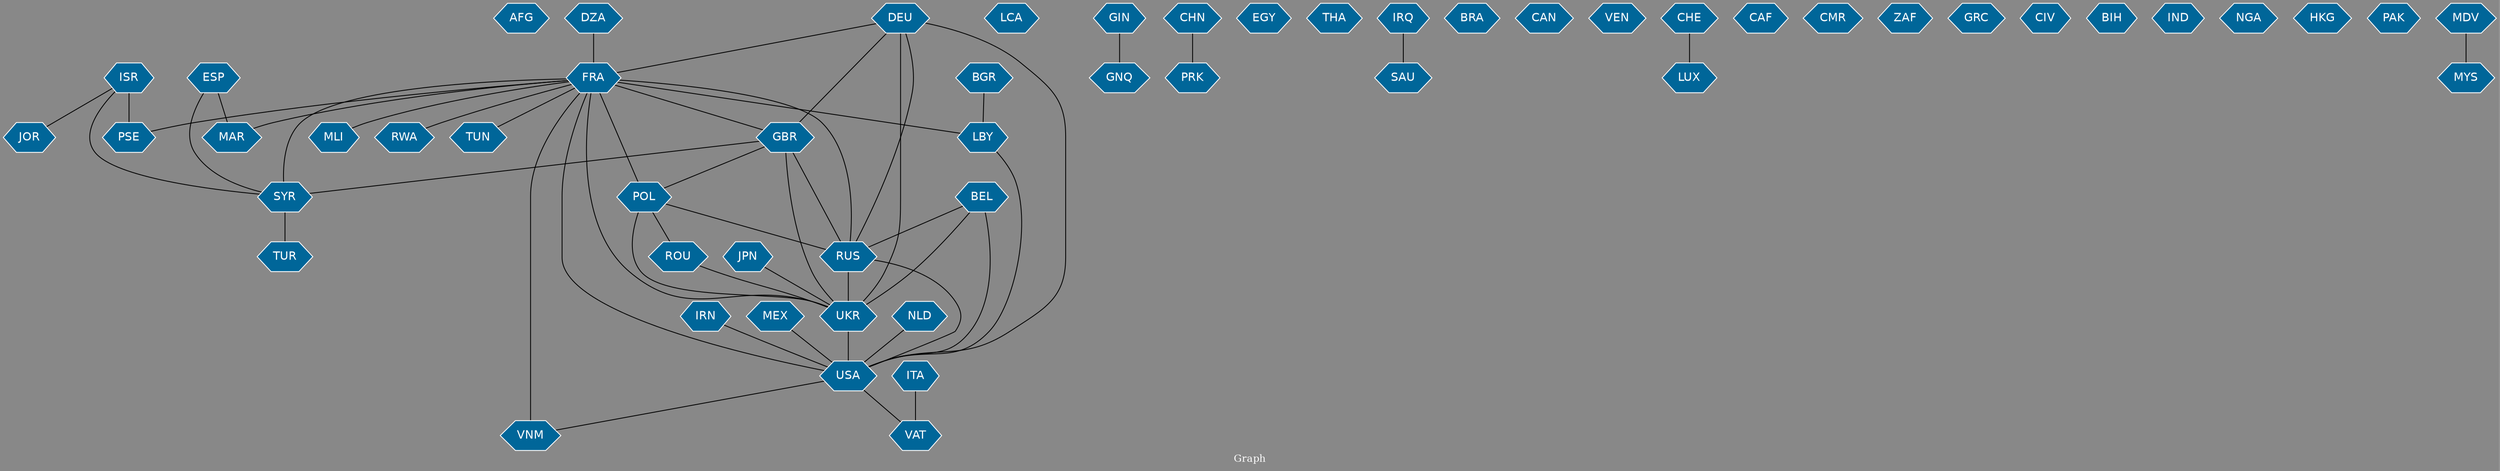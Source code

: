 // Countries together in item graph
graph {
	graph [bgcolor="#888888" fontcolor=white fontsize=12 label="Graph" outputorder=edgesfirst overlap=prism]
	node [color=white fillcolor="#006699" fontcolor=white fontname=Helvetica shape=hexagon style=filled]
	edge [arrowhead=open color=black fontcolor=white fontname=Courier fontsize=12]
		AFG [label=AFG]
		RUS [label=RUS]
		UKR [label=UKR]
		LCA [label=LCA]
		DZA [label=DZA]
		FRA [label=FRA]
		MLI [label=MLI]
		USA [label=USA]
		GIN [label=GIN]
		DEU [label=DEU]
		CHN [label=CHN]
		JPN [label=JPN]
		VNM [label=VNM]
		LBY [label=LBY]
		VAT [label=VAT]
		RWA [label=RWA]
		EGY [label=EGY]
		POL [label=POL]
		THA [label=THA]
		SYR [label=SYR]
		IRN [label=IRN]
		ITA [label=ITA]
		GBR [label=GBR]
		ESP [label=ESP]
		ISR [label=ISR]
		PSE [label=PSE]
		MEX [label=MEX]
		TUR [label=TUR]
		SAU [label=SAU]
		BRA [label=BRA]
		CAN [label=CAN]
		VEN [label=VEN]
		BEL [label=BEL]
		TUN [label=TUN]
		JOR [label=JOR]
		CHE [label=CHE]
		GNQ [label=GNQ]
		CAF [label=CAF]
		PRK [label=PRK]
		CMR [label=CMR]
		ZAF [label=ZAF]
		MAR [label=MAR]
		ROU [label=ROU]
		GRC [label=GRC]
		CIV [label=CIV]
		BIH [label=BIH]
		IND [label=IND]
		LUX [label=LUX]
		NGA [label=NGA]
		HKG [label=HKG]
		IRQ [label=IRQ]
		NLD [label=NLD]
		PAK [label=PAK]
		BGR [label=BGR]
		MYS [label=MYS]
		MDV [label=MDV]
			DEU -- USA [weight=1]
			MEX -- USA [weight=1]
			FRA -- USA [weight=4]
			DEU -- FRA [weight=1]
			DEU -- UKR [weight=7]
			ISR -- PSE [weight=4]
			ISR -- JOR [weight=1]
			DEU -- RUS [weight=3]
			USA -- VNM [weight=1]
			FRA -- GBR [weight=1]
			USA -- VAT [weight=1]
			ISR -- SYR [weight=1]
			LBY -- USA [weight=1]
			GIN -- GNQ [weight=1]
			FRA -- POL [weight=4]
			FRA -- LBY [weight=2]
			BEL -- USA [weight=1]
			SYR -- TUR [weight=1]
			POL -- ROU [weight=2]
			FRA -- MAR [weight=3]
			ROU -- UKR [weight=2]
			MDV -- MYS [weight=1]
			NLD -- USA [weight=2]
			DEU -- GBR [weight=2]
			DZA -- FRA [weight=2]
			FRA -- SYR [weight=3]
			GBR -- UKR [weight=5]
			ITA -- VAT [weight=2]
			JPN -- UKR [weight=1]
			RUS -- USA [weight=28]
			UKR -- USA [weight=30]
			RUS -- UKR [weight=147]
			BEL -- RUS [weight=1]
			IRQ -- SAU [weight=1]
			FRA -- RUS [weight=21]
			IRN -- USA [weight=2]
			FRA -- PSE [weight=1]
			GBR -- POL [weight=1]
			CHE -- LUX [weight=1]
			ESP -- MAR [weight=1]
			POL -- UKR [weight=7]
			GBR -- RUS [weight=5]
			POL -- RUS [weight=3]
			FRA -- MLI [weight=4]
			FRA -- RWA [weight=2]
			FRA -- VNM [weight=3]
			FRA -- UKR [weight=23]
			FRA -- TUN [weight=1]
			BEL -- UKR [weight=3]
			BGR -- LBY [weight=1]
			CHN -- PRK [weight=1]
			GBR -- SYR [weight=1]
			ESP -- SYR [weight=1]
}